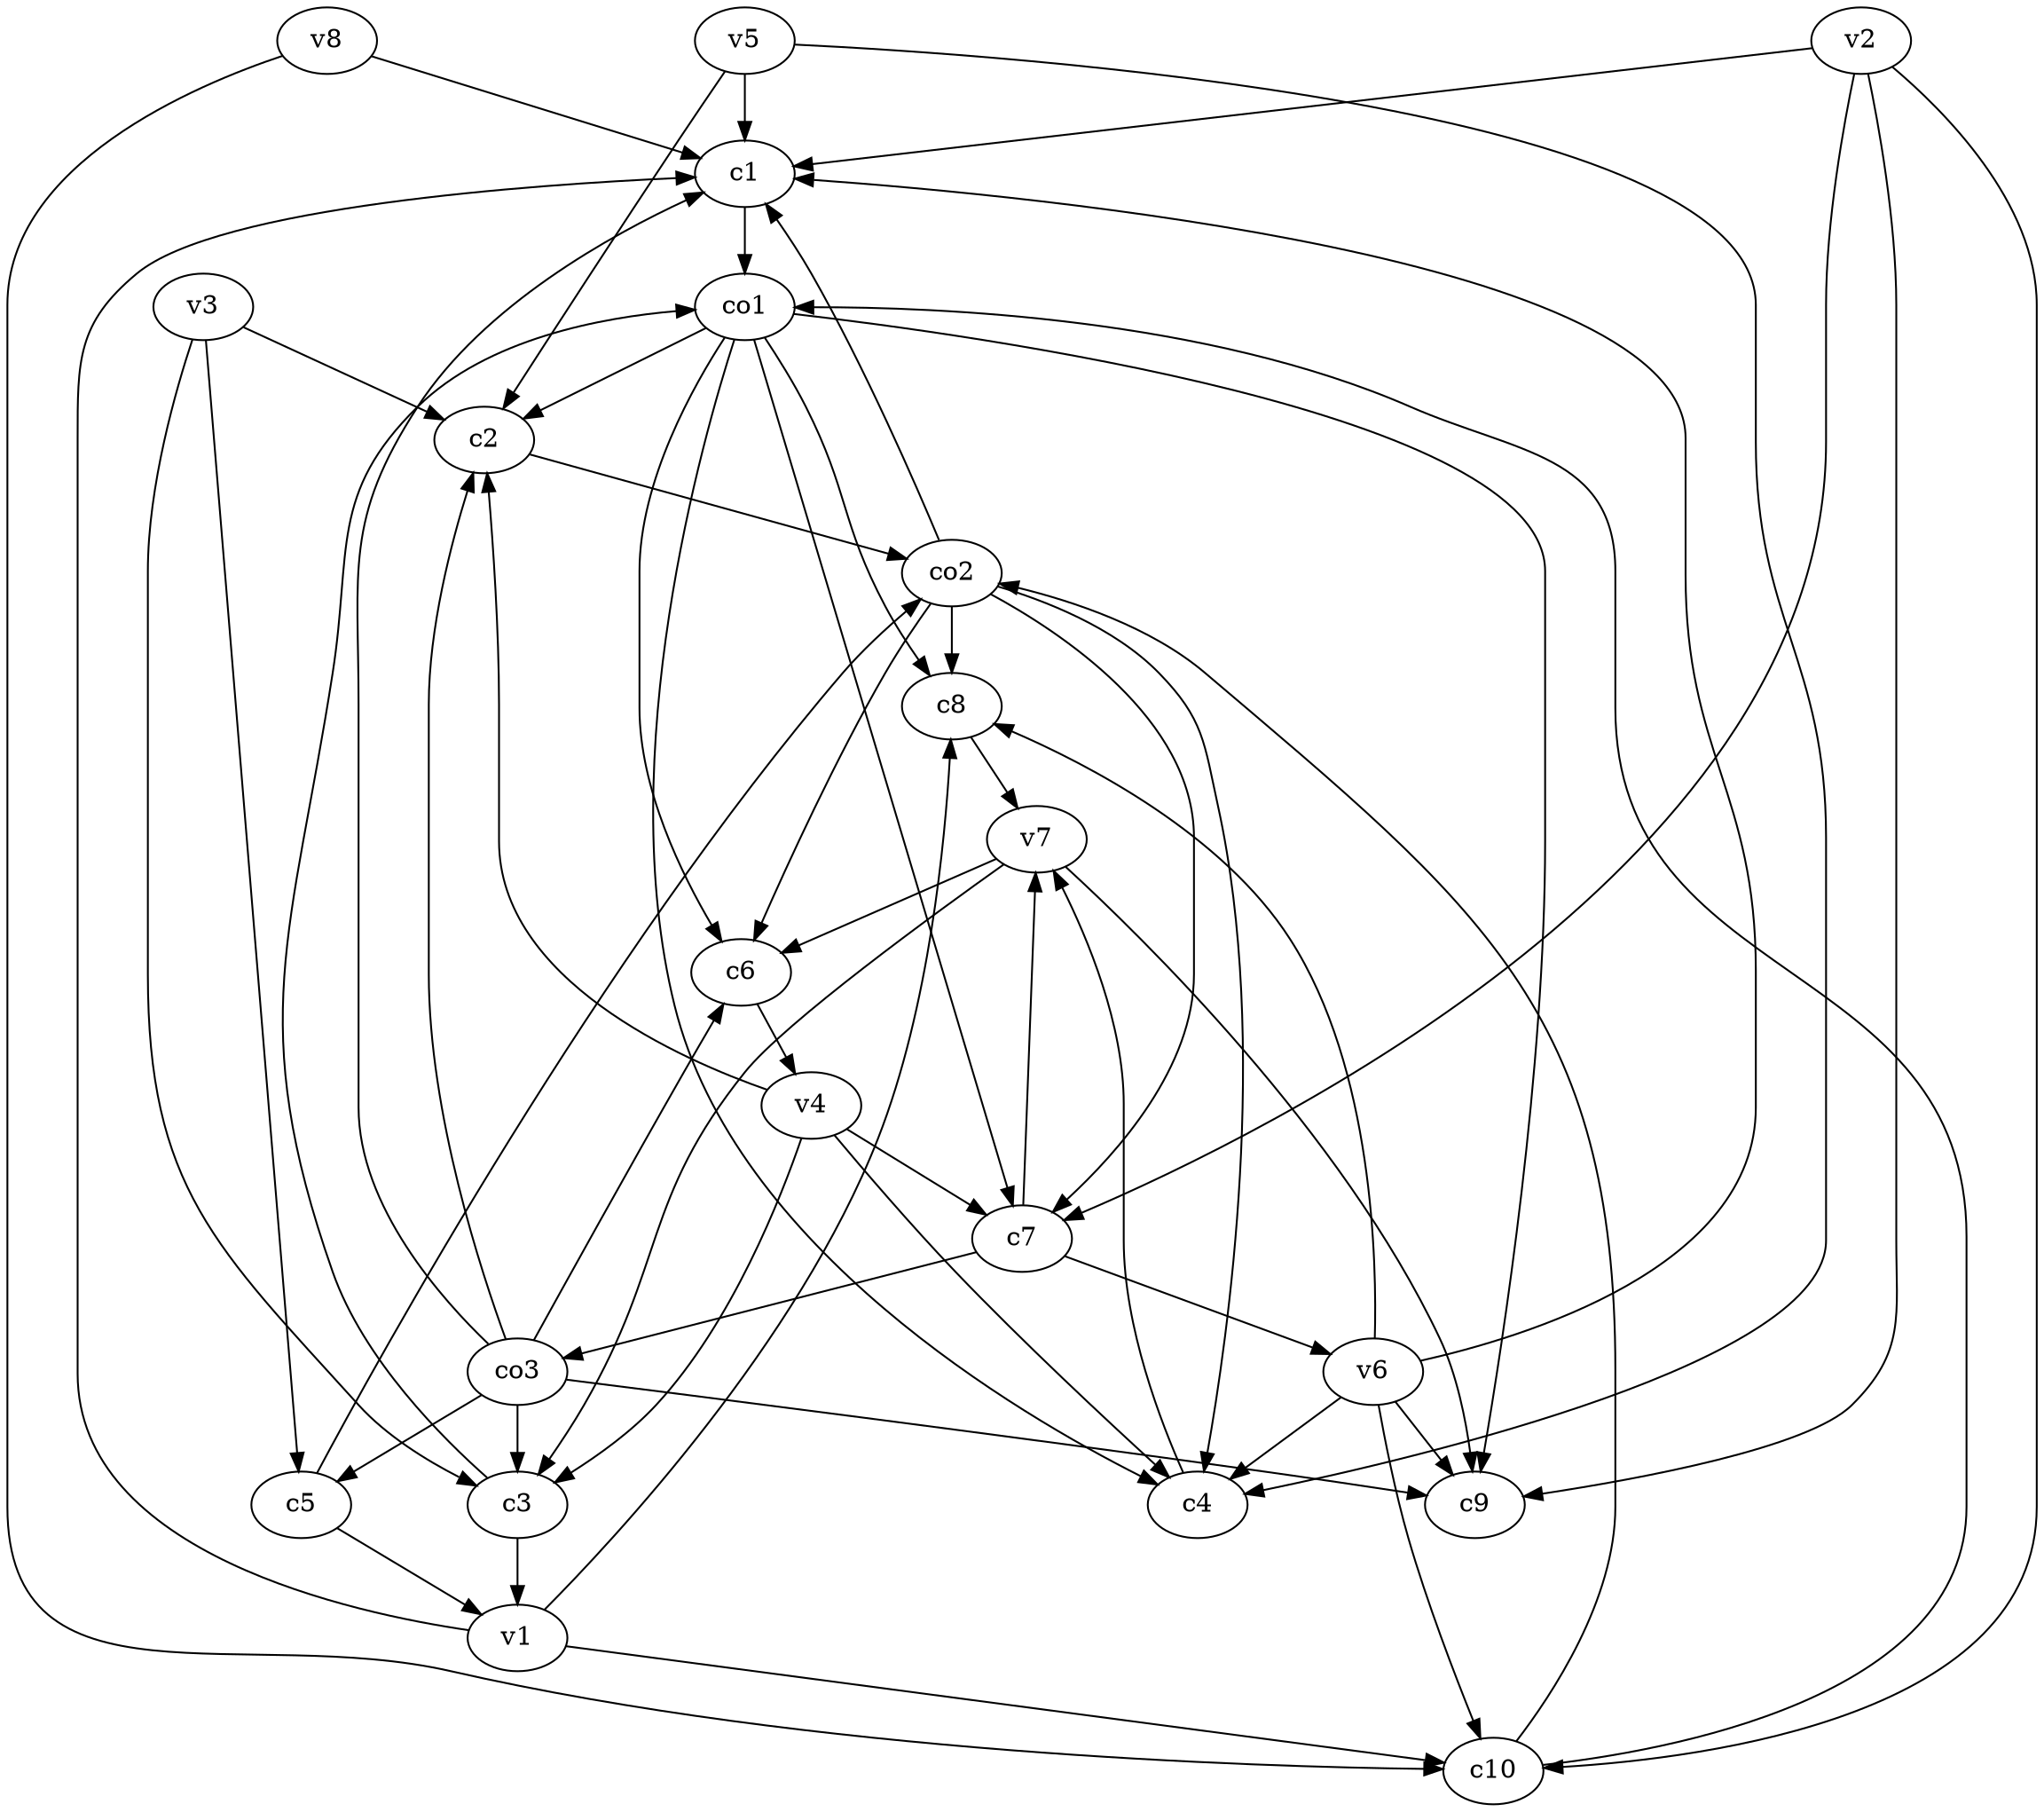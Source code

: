 strict digraph  {
c1;
c2;
c3;
c4;
c5;
c6;
c7;
c8;
c9;
c10;
v1;
v2;
v3;
v4;
v5;
v6;
v7;
v8;
co1;
co2;
co3;
c1 -> co1  [weight=1];
c2 -> co2  [weight=1];
c3 -> v1  [weight=1];
c3 -> co1  [weight=1];
c4 -> v7  [weight=1];
c5 -> v1  [weight=1];
c5 -> co2  [weight=1];
c6 -> v4  [weight=1];
c7 -> v6  [weight=1];
c7 -> v7  [weight=1];
c7 -> co3  [weight=1];
c8 -> v7  [weight=1];
c10 -> co2  [weight=1];
c10 -> co1  [weight=1];
v1 -> c8  [weight=1];
v1 -> c1  [weight=1];
v1 -> c10  [weight=1];
v2 -> c9  [weight=1];
v2 -> c1  [weight=1];
v2 -> c7  [weight=1];
v2 -> c10  [weight=1];
v3 -> c5  [weight=1];
v3 -> c2  [weight=1];
v3 -> c3  [weight=1];
v4 -> c4  [weight=1];
v4 -> c2  [weight=1];
v4 -> c7  [weight=1];
v4 -> c3  [weight=1];
v5 -> c2  [weight=1];
v5 -> c4  [weight=1];
v5 -> c1  [weight=1];
v6 -> c4  [weight=1];
v6 -> c1  [weight=1];
v6 -> c9  [weight=1];
v6 -> c10  [weight=1];
v6 -> c8  [weight=1];
v7 -> c3  [weight=1];
v7 -> c6  [weight=1];
v7 -> c9  [weight=1];
v8 -> c1  [weight=1];
v8 -> c10  [weight=1];
co1 -> c8  [weight=1];
co1 -> c6  [weight=1];
co1 -> c9  [weight=1];
co1 -> c4  [weight=1];
co1 -> c7  [weight=1];
co1 -> c2  [weight=1];
co2 -> c6  [weight=1];
co2 -> c1  [weight=1];
co2 -> c7  [weight=1];
co2 -> c8  [weight=1];
co2 -> c4  [weight=1];
co3 -> c5  [weight=1];
co3 -> c2  [weight=1];
co3 -> c9  [weight=1];
co3 -> c3  [weight=1];
co3 -> c1  [weight=1];
co3 -> c6  [weight=1];
}
